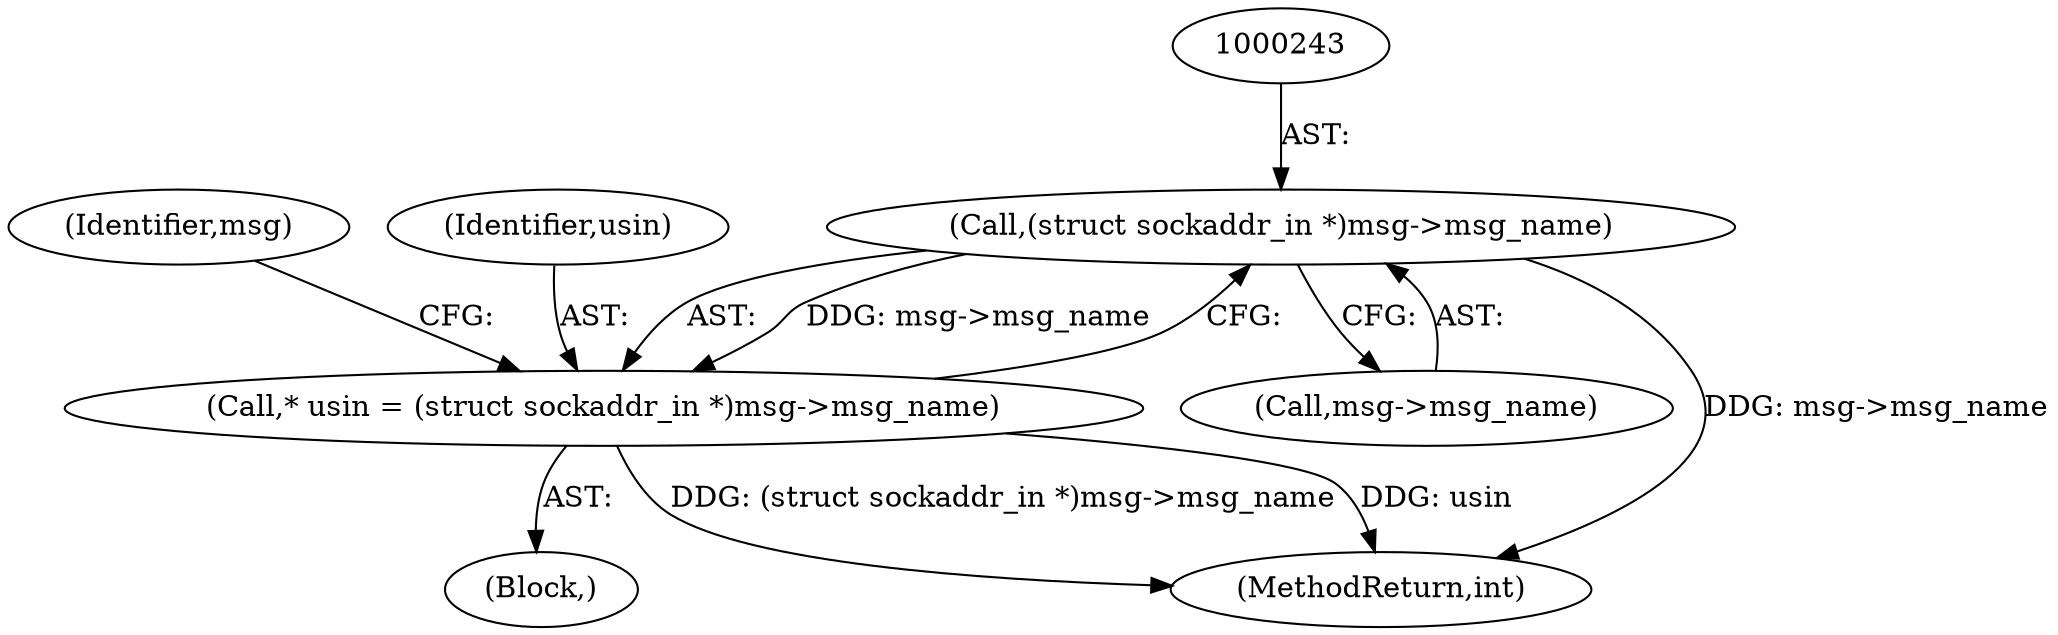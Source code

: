 digraph "0_linux_f6d8bd051c391c1c0458a30b2a7abcd939329259_32@pointer" {
"1000242" [label="(Call,(struct sockaddr_in *)msg->msg_name)"];
"1000240" [label="(Call,* usin = (struct sockaddr_in *)msg->msg_name)"];
"1000244" [label="(Call,msg->msg_name)"];
"1000238" [label="(Block,)"];
"1000250" [label="(Identifier,msg)"];
"1000241" [label="(Identifier,usin)"];
"1000240" [label="(Call,* usin = (struct sockaddr_in *)msg->msg_name)"];
"1000816" [label="(MethodReturn,int)"];
"1000242" [label="(Call,(struct sockaddr_in *)msg->msg_name)"];
"1000242" -> "1000240"  [label="AST: "];
"1000242" -> "1000244"  [label="CFG: "];
"1000243" -> "1000242"  [label="AST: "];
"1000244" -> "1000242"  [label="AST: "];
"1000240" -> "1000242"  [label="CFG: "];
"1000242" -> "1000816"  [label="DDG: msg->msg_name"];
"1000242" -> "1000240"  [label="DDG: msg->msg_name"];
"1000240" -> "1000238"  [label="AST: "];
"1000241" -> "1000240"  [label="AST: "];
"1000250" -> "1000240"  [label="CFG: "];
"1000240" -> "1000816"  [label="DDG: (struct sockaddr_in *)msg->msg_name"];
"1000240" -> "1000816"  [label="DDG: usin"];
}
